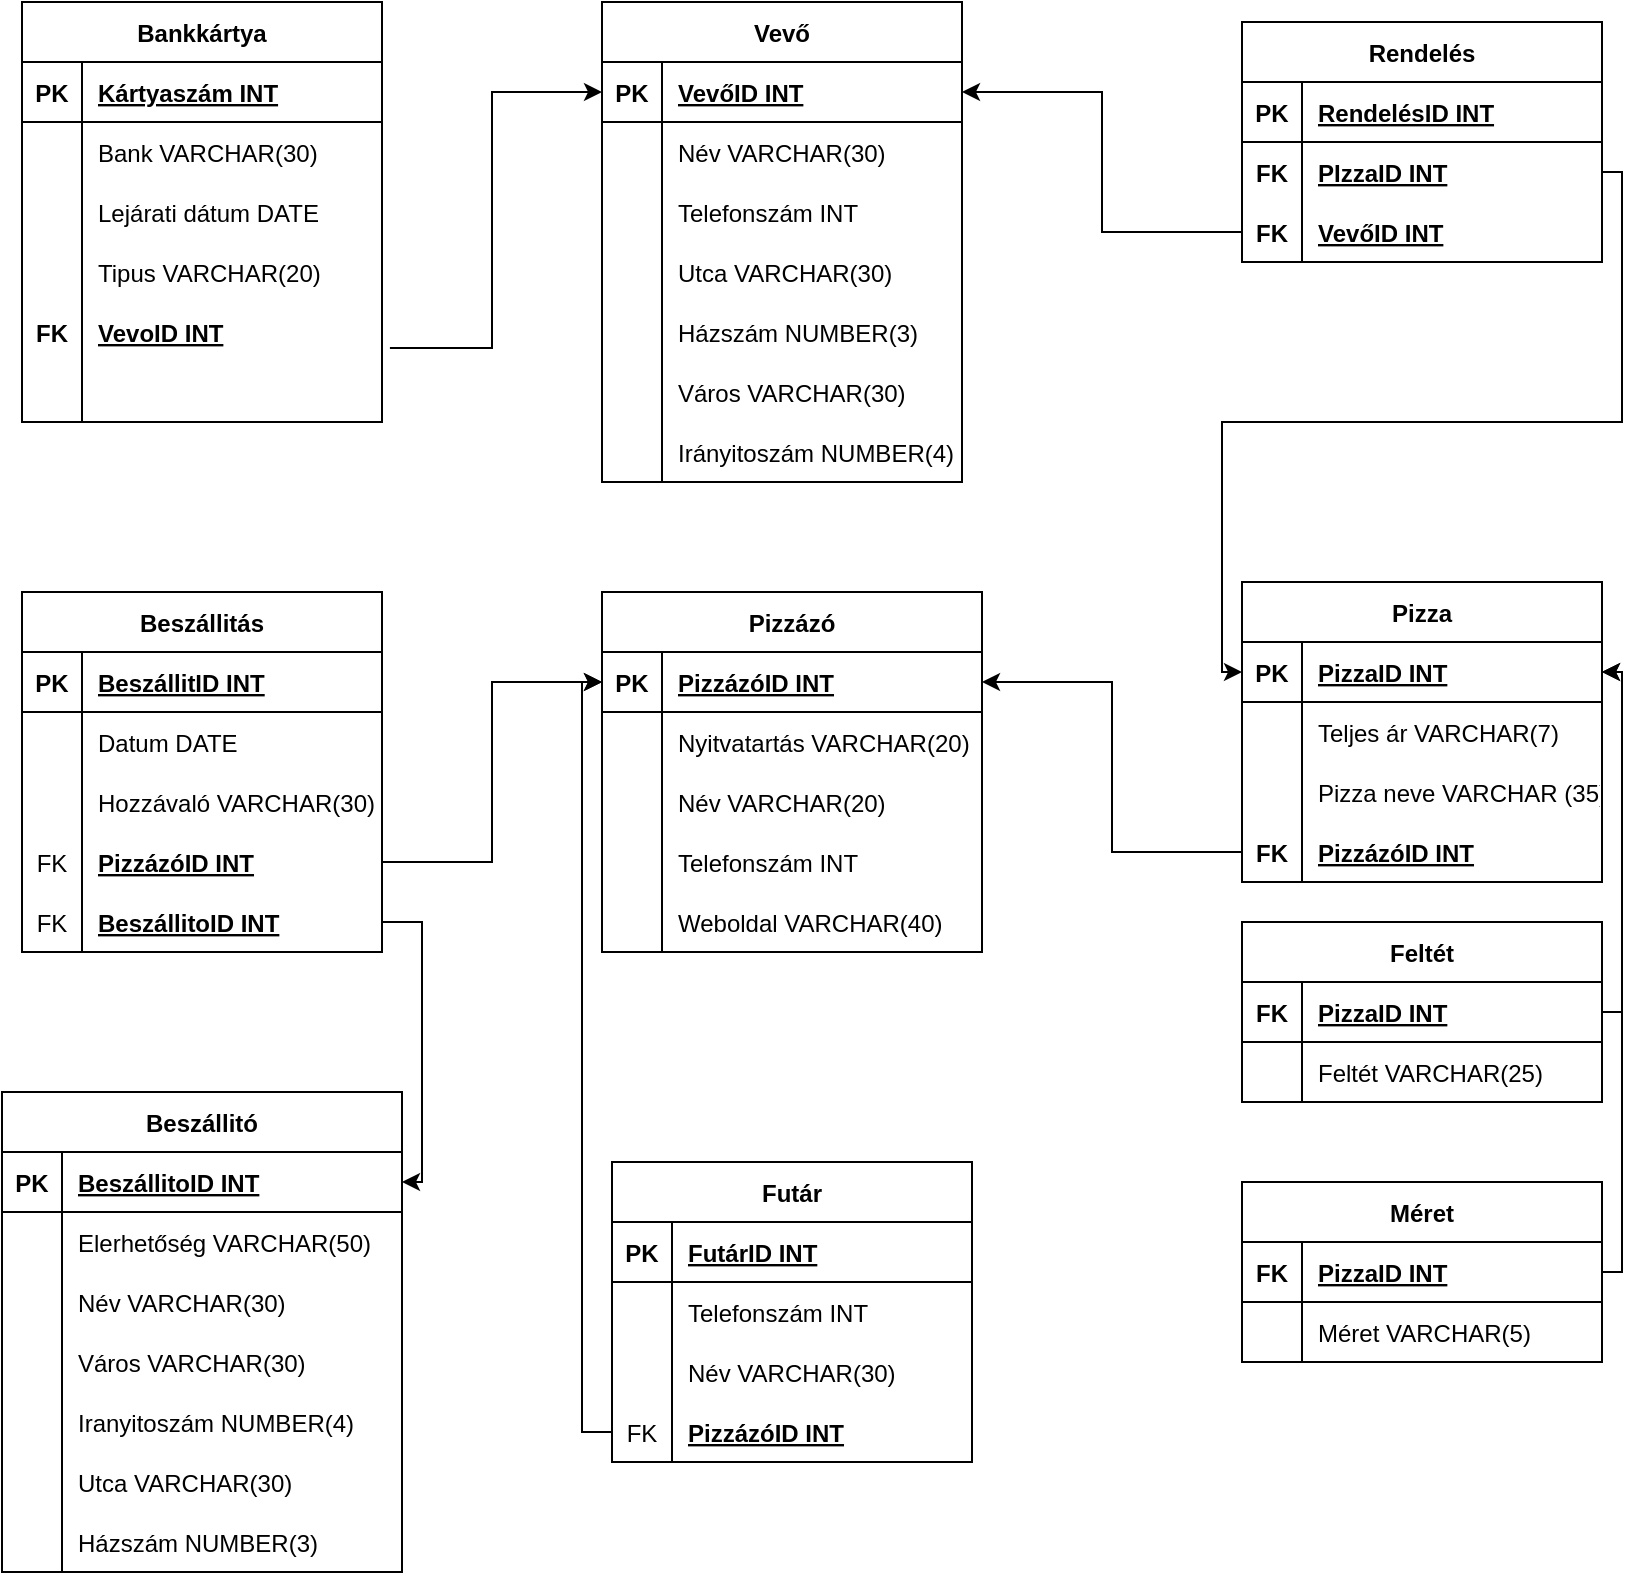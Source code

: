 <mxfile version="20.5.3" type="device"><diagram id="jWKs5Jdg2xrGIu_15kS-" name="1 oldal"><mxGraphModel dx="1422" dy="754" grid="1" gridSize="10" guides="1" tooltips="1" connect="1" arrows="1" fold="1" page="1" pageScale="1" pageWidth="827" pageHeight="1169" math="0" shadow="0"><root><mxCell id="0"/><mxCell id="1" parent="0"/><mxCell id="B8v9FoqSR2z_M_SrIkL3-51" value="Bankkártya" style="shape=table;startSize=30;container=1;collapsible=1;childLayout=tableLayout;fixedRows=1;rowLines=0;fontStyle=1;align=center;resizeLast=1;strokeColor=default;fontFamily=Helvetica;fontSize=12;fontColor=default;fillColor=default;" vertex="1" parent="1"><mxGeometry x="60" y="140" width="180" height="210" as="geometry"/></mxCell><mxCell id="B8v9FoqSR2z_M_SrIkL3-52" value="" style="shape=tableRow;horizontal=0;startSize=0;swimlaneHead=0;swimlaneBody=0;fillColor=none;collapsible=0;dropTarget=0;points=[[0,0.5],[1,0.5]];portConstraint=eastwest;top=0;left=0;right=0;bottom=1;strokeColor=default;fontFamily=Helvetica;fontSize=12;fontColor=default;" vertex="1" parent="B8v9FoqSR2z_M_SrIkL3-51"><mxGeometry y="30" width="180" height="30" as="geometry"/></mxCell><mxCell id="B8v9FoqSR2z_M_SrIkL3-53" value="PK" style="shape=partialRectangle;connectable=0;fillColor=none;top=0;left=0;bottom=0;right=0;fontStyle=1;overflow=hidden;strokeColor=default;fontFamily=Helvetica;fontSize=12;fontColor=default;startSize=30;" vertex="1" parent="B8v9FoqSR2z_M_SrIkL3-52"><mxGeometry width="30" height="30" as="geometry"><mxRectangle width="30" height="30" as="alternateBounds"/></mxGeometry></mxCell><mxCell id="B8v9FoqSR2z_M_SrIkL3-54" value="Kártyaszám INT" style="shape=partialRectangle;connectable=0;fillColor=none;top=0;left=0;bottom=0;right=0;align=left;spacingLeft=6;fontStyle=5;overflow=hidden;strokeColor=default;fontFamily=Helvetica;fontSize=12;fontColor=default;startSize=30;" vertex="1" parent="B8v9FoqSR2z_M_SrIkL3-52"><mxGeometry x="30" width="150" height="30" as="geometry"><mxRectangle width="150" height="30" as="alternateBounds"/></mxGeometry></mxCell><mxCell id="B8v9FoqSR2z_M_SrIkL3-55" value="" style="shape=tableRow;horizontal=0;startSize=0;swimlaneHead=0;swimlaneBody=0;fillColor=none;collapsible=0;dropTarget=0;points=[[0,0.5],[1,0.5]];portConstraint=eastwest;top=0;left=0;right=0;bottom=0;strokeColor=default;fontFamily=Helvetica;fontSize=12;fontColor=default;" vertex="1" parent="B8v9FoqSR2z_M_SrIkL3-51"><mxGeometry y="60" width="180" height="30" as="geometry"/></mxCell><mxCell id="B8v9FoqSR2z_M_SrIkL3-56" value="" style="shape=partialRectangle;connectable=0;fillColor=none;top=0;left=0;bottom=0;right=0;editable=1;overflow=hidden;strokeColor=default;fontFamily=Helvetica;fontSize=12;fontColor=default;startSize=30;" vertex="1" parent="B8v9FoqSR2z_M_SrIkL3-55"><mxGeometry width="30" height="30" as="geometry"><mxRectangle width="30" height="30" as="alternateBounds"/></mxGeometry></mxCell><mxCell id="B8v9FoqSR2z_M_SrIkL3-57" value="Bank VARCHAR(30)" style="shape=partialRectangle;connectable=0;fillColor=none;top=0;left=0;bottom=0;right=0;align=left;spacingLeft=6;overflow=hidden;strokeColor=default;fontFamily=Helvetica;fontSize=12;fontColor=default;startSize=30;" vertex="1" parent="B8v9FoqSR2z_M_SrIkL3-55"><mxGeometry x="30" width="150" height="30" as="geometry"><mxRectangle width="150" height="30" as="alternateBounds"/></mxGeometry></mxCell><mxCell id="B8v9FoqSR2z_M_SrIkL3-58" value="" style="shape=tableRow;horizontal=0;startSize=0;swimlaneHead=0;swimlaneBody=0;fillColor=none;collapsible=0;dropTarget=0;points=[[0,0.5],[1,0.5]];portConstraint=eastwest;top=0;left=0;right=0;bottom=0;strokeColor=default;fontFamily=Helvetica;fontSize=12;fontColor=default;" vertex="1" parent="B8v9FoqSR2z_M_SrIkL3-51"><mxGeometry y="90" width="180" height="30" as="geometry"/></mxCell><mxCell id="B8v9FoqSR2z_M_SrIkL3-59" value="" style="shape=partialRectangle;connectable=0;fillColor=none;top=0;left=0;bottom=0;right=0;editable=1;overflow=hidden;strokeColor=default;fontFamily=Helvetica;fontSize=12;fontColor=default;startSize=30;" vertex="1" parent="B8v9FoqSR2z_M_SrIkL3-58"><mxGeometry width="30" height="30" as="geometry"><mxRectangle width="30" height="30" as="alternateBounds"/></mxGeometry></mxCell><mxCell id="B8v9FoqSR2z_M_SrIkL3-60" value="Lejárati dátum DATE" style="shape=partialRectangle;connectable=0;fillColor=none;top=0;left=0;bottom=0;right=0;align=left;spacingLeft=6;overflow=hidden;strokeColor=default;fontFamily=Helvetica;fontSize=12;fontColor=default;startSize=30;" vertex="1" parent="B8v9FoqSR2z_M_SrIkL3-58"><mxGeometry x="30" width="150" height="30" as="geometry"><mxRectangle width="150" height="30" as="alternateBounds"/></mxGeometry></mxCell><mxCell id="B8v9FoqSR2z_M_SrIkL3-61" value="" style="shape=tableRow;horizontal=0;startSize=0;swimlaneHead=0;swimlaneBody=0;fillColor=none;collapsible=0;dropTarget=0;points=[[0,0.5],[1,0.5]];portConstraint=eastwest;top=0;left=0;right=0;bottom=0;strokeColor=default;fontFamily=Helvetica;fontSize=12;fontColor=default;" vertex="1" parent="B8v9FoqSR2z_M_SrIkL3-51"><mxGeometry y="120" width="180" height="30" as="geometry"/></mxCell><mxCell id="B8v9FoqSR2z_M_SrIkL3-62" value="" style="shape=partialRectangle;connectable=0;fillColor=none;top=0;left=0;bottom=0;right=0;editable=1;overflow=hidden;strokeColor=default;fontFamily=Helvetica;fontSize=12;fontColor=default;startSize=30;" vertex="1" parent="B8v9FoqSR2z_M_SrIkL3-61"><mxGeometry width="30" height="30" as="geometry"><mxRectangle width="30" height="30" as="alternateBounds"/></mxGeometry></mxCell><mxCell id="B8v9FoqSR2z_M_SrIkL3-63" value="Tipus VARCHAR(20)" style="shape=partialRectangle;connectable=0;fillColor=none;top=0;left=0;bottom=0;right=0;align=left;spacingLeft=6;overflow=hidden;strokeColor=default;fontFamily=Helvetica;fontSize=12;fontColor=default;startSize=30;" vertex="1" parent="B8v9FoqSR2z_M_SrIkL3-61"><mxGeometry x="30" width="150" height="30" as="geometry"><mxRectangle width="150" height="30" as="alternateBounds"/></mxGeometry></mxCell><mxCell id="B8v9FoqSR2z_M_SrIkL3-64" style="shape=tableRow;horizontal=0;startSize=0;swimlaneHead=0;swimlaneBody=0;fillColor=none;collapsible=0;dropTarget=0;points=[[0,0.5],[1,0.5]];portConstraint=eastwest;top=0;left=0;right=0;bottom=0;strokeColor=default;fontFamily=Helvetica;fontSize=12;fontColor=default;" vertex="1" parent="B8v9FoqSR2z_M_SrIkL3-51"><mxGeometry y="150" width="180" height="30" as="geometry"/></mxCell><mxCell id="B8v9FoqSR2z_M_SrIkL3-65" value="FK" style="shape=partialRectangle;connectable=0;fillColor=none;top=0;left=0;bottom=0;right=0;editable=1;overflow=hidden;strokeColor=default;fontFamily=Helvetica;fontSize=12;fontColor=default;startSize=30;fontStyle=1" vertex="1" parent="B8v9FoqSR2z_M_SrIkL3-64"><mxGeometry width="30" height="30" as="geometry"><mxRectangle width="30" height="30" as="alternateBounds"/></mxGeometry></mxCell><mxCell id="B8v9FoqSR2z_M_SrIkL3-66" value="VevoID INT" style="shape=partialRectangle;connectable=0;fillColor=none;top=0;left=0;bottom=0;right=0;align=left;spacingLeft=6;overflow=hidden;strokeColor=default;fontFamily=Helvetica;fontSize=12;fontColor=default;startSize=30;fontStyle=5" vertex="1" parent="B8v9FoqSR2z_M_SrIkL3-64"><mxGeometry x="30" width="150" height="30" as="geometry"><mxRectangle width="150" height="30" as="alternateBounds"/></mxGeometry></mxCell><mxCell id="B8v9FoqSR2z_M_SrIkL3-67" style="shape=tableRow;horizontal=0;startSize=0;swimlaneHead=0;swimlaneBody=0;fillColor=none;collapsible=0;dropTarget=0;points=[[0,0.5],[1,0.5]];portConstraint=eastwest;top=0;left=0;right=0;bottom=0;strokeColor=default;fontFamily=Helvetica;fontSize=12;fontColor=default;" vertex="1" parent="B8v9FoqSR2z_M_SrIkL3-51"><mxGeometry y="180" width="180" height="30" as="geometry"/></mxCell><mxCell id="B8v9FoqSR2z_M_SrIkL3-68" style="shape=partialRectangle;connectable=0;fillColor=none;top=0;left=0;bottom=0;right=0;editable=1;overflow=hidden;strokeColor=default;fontFamily=Helvetica;fontSize=12;fontColor=default;startSize=30;" vertex="1" parent="B8v9FoqSR2z_M_SrIkL3-67"><mxGeometry width="30" height="30" as="geometry"><mxRectangle width="30" height="30" as="alternateBounds"/></mxGeometry></mxCell><mxCell id="B8v9FoqSR2z_M_SrIkL3-69" style="shape=partialRectangle;connectable=0;fillColor=none;top=0;left=0;bottom=0;right=0;align=left;spacingLeft=6;overflow=hidden;strokeColor=default;fontFamily=Helvetica;fontSize=12;fontColor=default;startSize=30;" vertex="1" parent="B8v9FoqSR2z_M_SrIkL3-67"><mxGeometry x="30" width="150" height="30" as="geometry"><mxRectangle width="150" height="30" as="alternateBounds"/></mxGeometry></mxCell><mxCell id="B8v9FoqSR2z_M_SrIkL3-70" value="Vevő" style="shape=table;startSize=30;container=1;collapsible=1;childLayout=tableLayout;fixedRows=1;rowLines=0;fontStyle=1;align=center;resizeLast=1;strokeColor=default;fontFamily=Helvetica;fontSize=12;fontColor=default;fillColor=default;" vertex="1" parent="1"><mxGeometry x="350" y="140" width="180" height="240" as="geometry"/></mxCell><mxCell id="B8v9FoqSR2z_M_SrIkL3-71" value="" style="shape=tableRow;horizontal=0;startSize=0;swimlaneHead=0;swimlaneBody=0;fillColor=none;collapsible=0;dropTarget=0;points=[[0,0.5],[1,0.5]];portConstraint=eastwest;top=0;left=0;right=0;bottom=1;strokeColor=default;fontFamily=Helvetica;fontSize=12;fontColor=default;" vertex="1" parent="B8v9FoqSR2z_M_SrIkL3-70"><mxGeometry y="30" width="180" height="30" as="geometry"/></mxCell><mxCell id="B8v9FoqSR2z_M_SrIkL3-72" value="PK" style="shape=partialRectangle;connectable=0;fillColor=none;top=0;left=0;bottom=0;right=0;fontStyle=1;overflow=hidden;strokeColor=default;fontFamily=Helvetica;fontSize=12;fontColor=default;startSize=30;" vertex="1" parent="B8v9FoqSR2z_M_SrIkL3-71"><mxGeometry width="30" height="30" as="geometry"><mxRectangle width="30" height="30" as="alternateBounds"/></mxGeometry></mxCell><mxCell id="B8v9FoqSR2z_M_SrIkL3-73" value="VevőID INT" style="shape=partialRectangle;connectable=0;fillColor=none;top=0;left=0;bottom=0;right=0;align=left;spacingLeft=6;fontStyle=5;overflow=hidden;strokeColor=default;fontFamily=Helvetica;fontSize=12;fontColor=default;startSize=30;" vertex="1" parent="B8v9FoqSR2z_M_SrIkL3-71"><mxGeometry x="30" width="150" height="30" as="geometry"><mxRectangle width="150" height="30" as="alternateBounds"/></mxGeometry></mxCell><mxCell id="B8v9FoqSR2z_M_SrIkL3-74" value="" style="shape=tableRow;horizontal=0;startSize=0;swimlaneHead=0;swimlaneBody=0;fillColor=none;collapsible=0;dropTarget=0;points=[[0,0.5],[1,0.5]];portConstraint=eastwest;top=0;left=0;right=0;bottom=0;strokeColor=default;fontFamily=Helvetica;fontSize=12;fontColor=default;" vertex="1" parent="B8v9FoqSR2z_M_SrIkL3-70"><mxGeometry y="60" width="180" height="30" as="geometry"/></mxCell><mxCell id="B8v9FoqSR2z_M_SrIkL3-75" value="" style="shape=partialRectangle;connectable=0;fillColor=none;top=0;left=0;bottom=0;right=0;editable=1;overflow=hidden;strokeColor=default;fontFamily=Helvetica;fontSize=12;fontColor=default;startSize=30;" vertex="1" parent="B8v9FoqSR2z_M_SrIkL3-74"><mxGeometry width="30" height="30" as="geometry"><mxRectangle width="30" height="30" as="alternateBounds"/></mxGeometry></mxCell><mxCell id="B8v9FoqSR2z_M_SrIkL3-76" value="Név VARCHAR(30)" style="shape=partialRectangle;connectable=0;fillColor=none;top=0;left=0;bottom=0;right=0;align=left;spacingLeft=6;overflow=hidden;strokeColor=default;fontFamily=Helvetica;fontSize=12;fontColor=default;startSize=30;" vertex="1" parent="B8v9FoqSR2z_M_SrIkL3-74"><mxGeometry x="30" width="150" height="30" as="geometry"><mxRectangle width="150" height="30" as="alternateBounds"/></mxGeometry></mxCell><mxCell id="B8v9FoqSR2z_M_SrIkL3-77" value="" style="shape=tableRow;horizontal=0;startSize=0;swimlaneHead=0;swimlaneBody=0;fillColor=none;collapsible=0;dropTarget=0;points=[[0,0.5],[1,0.5]];portConstraint=eastwest;top=0;left=0;right=0;bottom=0;strokeColor=default;fontFamily=Helvetica;fontSize=12;fontColor=default;" vertex="1" parent="B8v9FoqSR2z_M_SrIkL3-70"><mxGeometry y="90" width="180" height="30" as="geometry"/></mxCell><mxCell id="B8v9FoqSR2z_M_SrIkL3-78" value="" style="shape=partialRectangle;connectable=0;fillColor=none;top=0;left=0;bottom=0;right=0;editable=1;overflow=hidden;strokeColor=default;fontFamily=Helvetica;fontSize=12;fontColor=default;startSize=30;" vertex="1" parent="B8v9FoqSR2z_M_SrIkL3-77"><mxGeometry width="30" height="30" as="geometry"><mxRectangle width="30" height="30" as="alternateBounds"/></mxGeometry></mxCell><mxCell id="B8v9FoqSR2z_M_SrIkL3-79" value="Telefonszám INT" style="shape=partialRectangle;connectable=0;fillColor=none;top=0;left=0;bottom=0;right=0;align=left;spacingLeft=6;overflow=hidden;strokeColor=default;fontFamily=Helvetica;fontSize=12;fontColor=default;startSize=30;" vertex="1" parent="B8v9FoqSR2z_M_SrIkL3-77"><mxGeometry x="30" width="150" height="30" as="geometry"><mxRectangle width="150" height="30" as="alternateBounds"/></mxGeometry></mxCell><mxCell id="B8v9FoqSR2z_M_SrIkL3-80" value="" style="shape=tableRow;horizontal=0;startSize=0;swimlaneHead=0;swimlaneBody=0;fillColor=none;collapsible=0;dropTarget=0;points=[[0,0.5],[1,0.5]];portConstraint=eastwest;top=0;left=0;right=0;bottom=0;strokeColor=default;fontFamily=Helvetica;fontSize=12;fontColor=default;" vertex="1" parent="B8v9FoqSR2z_M_SrIkL3-70"><mxGeometry y="120" width="180" height="30" as="geometry"/></mxCell><mxCell id="B8v9FoqSR2z_M_SrIkL3-81" value="" style="shape=partialRectangle;connectable=0;fillColor=none;top=0;left=0;bottom=0;right=0;editable=1;overflow=hidden;strokeColor=default;fontFamily=Helvetica;fontSize=12;fontColor=default;startSize=30;" vertex="1" parent="B8v9FoqSR2z_M_SrIkL3-80"><mxGeometry width="30" height="30" as="geometry"><mxRectangle width="30" height="30" as="alternateBounds"/></mxGeometry></mxCell><mxCell id="B8v9FoqSR2z_M_SrIkL3-82" value="Utca VARCHAR(30)" style="shape=partialRectangle;connectable=0;fillColor=none;top=0;left=0;bottom=0;right=0;align=left;spacingLeft=6;overflow=hidden;strokeColor=default;fontFamily=Helvetica;fontSize=12;fontColor=default;startSize=30;" vertex="1" parent="B8v9FoqSR2z_M_SrIkL3-80"><mxGeometry x="30" width="150" height="30" as="geometry"><mxRectangle width="150" height="30" as="alternateBounds"/></mxGeometry></mxCell><mxCell id="B8v9FoqSR2z_M_SrIkL3-83" style="shape=tableRow;horizontal=0;startSize=0;swimlaneHead=0;swimlaneBody=0;fillColor=none;collapsible=0;dropTarget=0;points=[[0,0.5],[1,0.5]];portConstraint=eastwest;top=0;left=0;right=0;bottom=0;strokeColor=default;fontFamily=Helvetica;fontSize=12;fontColor=default;" vertex="1" parent="B8v9FoqSR2z_M_SrIkL3-70"><mxGeometry y="150" width="180" height="30" as="geometry"/></mxCell><mxCell id="B8v9FoqSR2z_M_SrIkL3-84" style="shape=partialRectangle;connectable=0;fillColor=none;top=0;left=0;bottom=0;right=0;editable=1;overflow=hidden;strokeColor=default;fontFamily=Helvetica;fontSize=12;fontColor=default;startSize=30;" vertex="1" parent="B8v9FoqSR2z_M_SrIkL3-83"><mxGeometry width="30" height="30" as="geometry"><mxRectangle width="30" height="30" as="alternateBounds"/></mxGeometry></mxCell><mxCell id="B8v9FoqSR2z_M_SrIkL3-85" value="Házszám NUMBER(3)" style="shape=partialRectangle;connectable=0;fillColor=none;top=0;left=0;bottom=0;right=0;align=left;spacingLeft=6;overflow=hidden;strokeColor=default;fontFamily=Helvetica;fontSize=12;fontColor=default;startSize=30;" vertex="1" parent="B8v9FoqSR2z_M_SrIkL3-83"><mxGeometry x="30" width="150" height="30" as="geometry"><mxRectangle width="150" height="30" as="alternateBounds"/></mxGeometry></mxCell><mxCell id="B8v9FoqSR2z_M_SrIkL3-86" style="shape=tableRow;horizontal=0;startSize=0;swimlaneHead=0;swimlaneBody=0;fillColor=none;collapsible=0;dropTarget=0;points=[[0,0.5],[1,0.5]];portConstraint=eastwest;top=0;left=0;right=0;bottom=0;strokeColor=default;fontFamily=Helvetica;fontSize=12;fontColor=default;" vertex="1" parent="B8v9FoqSR2z_M_SrIkL3-70"><mxGeometry y="180" width="180" height="30" as="geometry"/></mxCell><mxCell id="B8v9FoqSR2z_M_SrIkL3-87" style="shape=partialRectangle;connectable=0;fillColor=none;top=0;left=0;bottom=0;right=0;editable=1;overflow=hidden;strokeColor=default;fontFamily=Helvetica;fontSize=12;fontColor=default;startSize=30;" vertex="1" parent="B8v9FoqSR2z_M_SrIkL3-86"><mxGeometry width="30" height="30" as="geometry"><mxRectangle width="30" height="30" as="alternateBounds"/></mxGeometry></mxCell><mxCell id="B8v9FoqSR2z_M_SrIkL3-88" value="Város VARCHAR(30)" style="shape=partialRectangle;connectable=0;fillColor=none;top=0;left=0;bottom=0;right=0;align=left;spacingLeft=6;overflow=hidden;strokeColor=default;fontFamily=Helvetica;fontSize=12;fontColor=default;startSize=30;" vertex="1" parent="B8v9FoqSR2z_M_SrIkL3-86"><mxGeometry x="30" width="150" height="30" as="geometry"><mxRectangle width="150" height="30" as="alternateBounds"/></mxGeometry></mxCell><mxCell id="B8v9FoqSR2z_M_SrIkL3-89" style="shape=tableRow;horizontal=0;startSize=0;swimlaneHead=0;swimlaneBody=0;fillColor=none;collapsible=0;dropTarget=0;points=[[0,0.5],[1,0.5]];portConstraint=eastwest;top=0;left=0;right=0;bottom=0;strokeColor=default;fontFamily=Helvetica;fontSize=12;fontColor=default;" vertex="1" parent="B8v9FoqSR2z_M_SrIkL3-70"><mxGeometry y="210" width="180" height="30" as="geometry"/></mxCell><mxCell id="B8v9FoqSR2z_M_SrIkL3-90" style="shape=partialRectangle;connectable=0;fillColor=none;top=0;left=0;bottom=0;right=0;editable=1;overflow=hidden;strokeColor=default;fontFamily=Helvetica;fontSize=12;fontColor=default;startSize=30;" vertex="1" parent="B8v9FoqSR2z_M_SrIkL3-89"><mxGeometry width="30" height="30" as="geometry"><mxRectangle width="30" height="30" as="alternateBounds"/></mxGeometry></mxCell><mxCell id="B8v9FoqSR2z_M_SrIkL3-91" value="Irányitoszám NUMBER(4)" style="shape=partialRectangle;connectable=0;fillColor=none;top=0;left=0;bottom=0;right=0;align=left;spacingLeft=6;overflow=hidden;strokeColor=default;fontFamily=Helvetica;fontSize=12;fontColor=default;startSize=30;" vertex="1" parent="B8v9FoqSR2z_M_SrIkL3-89"><mxGeometry x="30" width="150" height="30" as="geometry"><mxRectangle width="150" height="30" as="alternateBounds"/></mxGeometry></mxCell><mxCell id="B8v9FoqSR2z_M_SrIkL3-92" value="Rendelés" style="shape=table;startSize=30;container=1;collapsible=1;childLayout=tableLayout;fixedRows=1;rowLines=0;fontStyle=1;align=center;resizeLast=1;strokeColor=default;fontFamily=Helvetica;fontSize=12;fontColor=default;fillColor=default;" vertex="1" parent="1"><mxGeometry x="670" y="150" width="180" height="120" as="geometry"/></mxCell><mxCell id="B8v9FoqSR2z_M_SrIkL3-93" value="" style="shape=tableRow;horizontal=0;startSize=0;swimlaneHead=0;swimlaneBody=0;fillColor=none;collapsible=0;dropTarget=0;points=[[0,0.5],[1,0.5]];portConstraint=eastwest;top=0;left=0;right=0;bottom=1;strokeColor=default;fontFamily=Helvetica;fontSize=12;fontColor=default;" vertex="1" parent="B8v9FoqSR2z_M_SrIkL3-92"><mxGeometry y="30" width="180" height="30" as="geometry"/></mxCell><mxCell id="B8v9FoqSR2z_M_SrIkL3-94" value="PK" style="shape=partialRectangle;connectable=0;fillColor=none;top=0;left=0;bottom=0;right=0;fontStyle=1;overflow=hidden;strokeColor=default;fontFamily=Helvetica;fontSize=12;fontColor=default;startSize=30;" vertex="1" parent="B8v9FoqSR2z_M_SrIkL3-93"><mxGeometry width="30" height="30" as="geometry"><mxRectangle width="30" height="30" as="alternateBounds"/></mxGeometry></mxCell><mxCell id="B8v9FoqSR2z_M_SrIkL3-95" value="RendelésID INT" style="shape=partialRectangle;connectable=0;fillColor=none;top=0;left=0;bottom=0;right=0;align=left;spacingLeft=6;fontStyle=5;overflow=hidden;strokeColor=default;fontFamily=Helvetica;fontSize=12;fontColor=default;startSize=30;" vertex="1" parent="B8v9FoqSR2z_M_SrIkL3-93"><mxGeometry x="30" width="150" height="30" as="geometry"><mxRectangle width="150" height="30" as="alternateBounds"/></mxGeometry></mxCell><mxCell id="B8v9FoqSR2z_M_SrIkL3-96" value="" style="shape=tableRow;horizontal=0;startSize=0;swimlaneHead=0;swimlaneBody=0;fillColor=none;collapsible=0;dropTarget=0;points=[[0,0.5],[1,0.5]];portConstraint=eastwest;top=0;left=0;right=0;bottom=0;strokeColor=default;fontFamily=Helvetica;fontSize=12;fontColor=default;" vertex="1" parent="B8v9FoqSR2z_M_SrIkL3-92"><mxGeometry y="60" width="180" height="30" as="geometry"/></mxCell><mxCell id="B8v9FoqSR2z_M_SrIkL3-97" value="FK" style="shape=partialRectangle;connectable=0;fillColor=none;top=0;left=0;bottom=0;right=0;editable=1;overflow=hidden;strokeColor=default;fontFamily=Helvetica;fontSize=12;fontColor=default;startSize=30;fontStyle=1" vertex="1" parent="B8v9FoqSR2z_M_SrIkL3-96"><mxGeometry width="30" height="30" as="geometry"><mxRectangle width="30" height="30" as="alternateBounds"/></mxGeometry></mxCell><mxCell id="B8v9FoqSR2z_M_SrIkL3-98" value="PIzzaID INT" style="shape=partialRectangle;connectable=0;fillColor=none;top=0;left=0;bottom=0;right=0;align=left;spacingLeft=6;overflow=hidden;strokeColor=default;fontFamily=Helvetica;fontSize=12;fontColor=default;startSize=30;fontStyle=5" vertex="1" parent="B8v9FoqSR2z_M_SrIkL3-96"><mxGeometry x="30" width="150" height="30" as="geometry"><mxRectangle width="150" height="30" as="alternateBounds"/></mxGeometry></mxCell><mxCell id="B8v9FoqSR2z_M_SrIkL3-99" value="" style="shape=tableRow;horizontal=0;startSize=0;swimlaneHead=0;swimlaneBody=0;fillColor=none;collapsible=0;dropTarget=0;points=[[0,0.5],[1,0.5]];portConstraint=eastwest;top=0;left=0;right=0;bottom=0;strokeColor=default;fontFamily=Helvetica;fontSize=12;fontColor=default;" vertex="1" parent="B8v9FoqSR2z_M_SrIkL3-92"><mxGeometry y="90" width="180" height="30" as="geometry"/></mxCell><mxCell id="B8v9FoqSR2z_M_SrIkL3-100" value="FK" style="shape=partialRectangle;connectable=0;fillColor=none;top=0;left=0;bottom=0;right=0;editable=1;overflow=hidden;strokeColor=default;fontFamily=Helvetica;fontSize=12;fontColor=default;startSize=30;fontStyle=1" vertex="1" parent="B8v9FoqSR2z_M_SrIkL3-99"><mxGeometry width="30" height="30" as="geometry"><mxRectangle width="30" height="30" as="alternateBounds"/></mxGeometry></mxCell><mxCell id="B8v9FoqSR2z_M_SrIkL3-101" value="VevőID INT" style="shape=partialRectangle;connectable=0;fillColor=none;top=0;left=0;bottom=0;right=0;align=left;spacingLeft=6;overflow=hidden;strokeColor=default;fontFamily=Helvetica;fontSize=12;fontColor=default;startSize=30;fontStyle=5" vertex="1" parent="B8v9FoqSR2z_M_SrIkL3-99"><mxGeometry x="30" width="150" height="30" as="geometry"><mxRectangle width="150" height="30" as="alternateBounds"/></mxGeometry></mxCell><mxCell id="B8v9FoqSR2z_M_SrIkL3-105" value="Pizza" style="shape=table;startSize=30;container=1;collapsible=1;childLayout=tableLayout;fixedRows=1;rowLines=0;fontStyle=1;align=center;resizeLast=1;strokeColor=default;fontFamily=Helvetica;fontSize=12;fontColor=default;fillColor=default;" vertex="1" parent="1"><mxGeometry x="670" y="430" width="180" height="150" as="geometry"/></mxCell><mxCell id="B8v9FoqSR2z_M_SrIkL3-106" value="" style="shape=tableRow;horizontal=0;startSize=0;swimlaneHead=0;swimlaneBody=0;fillColor=none;collapsible=0;dropTarget=0;points=[[0,0.5],[1,0.5]];portConstraint=eastwest;top=0;left=0;right=0;bottom=1;strokeColor=default;fontFamily=Helvetica;fontSize=12;fontColor=default;" vertex="1" parent="B8v9FoqSR2z_M_SrIkL3-105"><mxGeometry y="30" width="180" height="30" as="geometry"/></mxCell><mxCell id="B8v9FoqSR2z_M_SrIkL3-107" value="PK" style="shape=partialRectangle;connectable=0;fillColor=none;top=0;left=0;bottom=0;right=0;fontStyle=1;overflow=hidden;strokeColor=default;fontFamily=Helvetica;fontSize=12;fontColor=default;startSize=30;" vertex="1" parent="B8v9FoqSR2z_M_SrIkL3-106"><mxGeometry width="30" height="30" as="geometry"><mxRectangle width="30" height="30" as="alternateBounds"/></mxGeometry></mxCell><mxCell id="B8v9FoqSR2z_M_SrIkL3-108" value="PizzaID INT" style="shape=partialRectangle;connectable=0;fillColor=none;top=0;left=0;bottom=0;right=0;align=left;spacingLeft=6;fontStyle=5;overflow=hidden;strokeColor=default;fontFamily=Helvetica;fontSize=12;fontColor=default;startSize=30;" vertex="1" parent="B8v9FoqSR2z_M_SrIkL3-106"><mxGeometry x="30" width="150" height="30" as="geometry"><mxRectangle width="150" height="30" as="alternateBounds"/></mxGeometry></mxCell><mxCell id="B8v9FoqSR2z_M_SrIkL3-109" value="" style="shape=tableRow;horizontal=0;startSize=0;swimlaneHead=0;swimlaneBody=0;fillColor=none;collapsible=0;dropTarget=0;points=[[0,0.5],[1,0.5]];portConstraint=eastwest;top=0;left=0;right=0;bottom=0;strokeColor=default;fontFamily=Helvetica;fontSize=12;fontColor=default;" vertex="1" parent="B8v9FoqSR2z_M_SrIkL3-105"><mxGeometry y="60" width="180" height="30" as="geometry"/></mxCell><mxCell id="B8v9FoqSR2z_M_SrIkL3-110" value="" style="shape=partialRectangle;connectable=0;fillColor=none;top=0;left=0;bottom=0;right=0;editable=1;overflow=hidden;strokeColor=default;fontFamily=Helvetica;fontSize=12;fontColor=default;startSize=30;" vertex="1" parent="B8v9FoqSR2z_M_SrIkL3-109"><mxGeometry width="30" height="30" as="geometry"><mxRectangle width="30" height="30" as="alternateBounds"/></mxGeometry></mxCell><mxCell id="B8v9FoqSR2z_M_SrIkL3-111" value="Teljes ár VARCHAR(7)" style="shape=partialRectangle;connectable=0;fillColor=none;top=0;left=0;bottom=0;right=0;align=left;spacingLeft=6;overflow=hidden;strokeColor=default;fontFamily=Helvetica;fontSize=12;fontColor=default;startSize=30;" vertex="1" parent="B8v9FoqSR2z_M_SrIkL3-109"><mxGeometry x="30" width="150" height="30" as="geometry"><mxRectangle width="150" height="30" as="alternateBounds"/></mxGeometry></mxCell><mxCell id="B8v9FoqSR2z_M_SrIkL3-112" value="" style="shape=tableRow;horizontal=0;startSize=0;swimlaneHead=0;swimlaneBody=0;fillColor=none;collapsible=0;dropTarget=0;points=[[0,0.5],[1,0.5]];portConstraint=eastwest;top=0;left=0;right=0;bottom=0;strokeColor=default;fontFamily=Helvetica;fontSize=12;fontColor=default;" vertex="1" parent="B8v9FoqSR2z_M_SrIkL3-105"><mxGeometry y="90" width="180" height="30" as="geometry"/></mxCell><mxCell id="B8v9FoqSR2z_M_SrIkL3-113" value="" style="shape=partialRectangle;connectable=0;fillColor=none;top=0;left=0;bottom=0;right=0;editable=1;overflow=hidden;strokeColor=default;fontFamily=Helvetica;fontSize=12;fontColor=default;startSize=30;" vertex="1" parent="B8v9FoqSR2z_M_SrIkL3-112"><mxGeometry width="30" height="30" as="geometry"><mxRectangle width="30" height="30" as="alternateBounds"/></mxGeometry></mxCell><mxCell id="B8v9FoqSR2z_M_SrIkL3-114" value="Pizza neve VARCHAR (35)" style="shape=partialRectangle;connectable=0;fillColor=none;top=0;left=0;bottom=0;right=0;align=left;spacingLeft=6;overflow=hidden;strokeColor=default;fontFamily=Helvetica;fontSize=12;fontColor=default;startSize=30;" vertex="1" parent="B8v9FoqSR2z_M_SrIkL3-112"><mxGeometry x="30" width="150" height="30" as="geometry"><mxRectangle width="150" height="30" as="alternateBounds"/></mxGeometry></mxCell><mxCell id="B8v9FoqSR2z_M_SrIkL3-115" value="" style="shape=tableRow;horizontal=0;startSize=0;swimlaneHead=0;swimlaneBody=0;fillColor=none;collapsible=0;dropTarget=0;points=[[0,0.5],[1,0.5]];portConstraint=eastwest;top=0;left=0;right=0;bottom=0;strokeColor=default;fontFamily=Helvetica;fontSize=12;fontColor=default;" vertex="1" parent="B8v9FoqSR2z_M_SrIkL3-105"><mxGeometry y="120" width="180" height="30" as="geometry"/></mxCell><mxCell id="B8v9FoqSR2z_M_SrIkL3-116" value="FK" style="shape=partialRectangle;connectable=0;fillColor=none;top=0;left=0;bottom=0;right=0;editable=1;overflow=hidden;strokeColor=default;fontFamily=Helvetica;fontSize=12;fontColor=default;startSize=30;fontStyle=1" vertex="1" parent="B8v9FoqSR2z_M_SrIkL3-115"><mxGeometry width="30" height="30" as="geometry"><mxRectangle width="30" height="30" as="alternateBounds"/></mxGeometry></mxCell><mxCell id="B8v9FoqSR2z_M_SrIkL3-117" value="PizzázóID INT" style="shape=partialRectangle;connectable=0;fillColor=none;top=0;left=0;bottom=0;right=0;align=left;spacingLeft=6;overflow=hidden;strokeColor=default;fontFamily=Helvetica;fontSize=12;fontColor=default;startSize=30;fontStyle=5" vertex="1" parent="B8v9FoqSR2z_M_SrIkL3-115"><mxGeometry x="30" width="150" height="30" as="geometry"><mxRectangle width="150" height="30" as="alternateBounds"/></mxGeometry></mxCell><mxCell id="B8v9FoqSR2z_M_SrIkL3-118" value="Beszállitás" style="shape=table;startSize=30;container=1;collapsible=1;childLayout=tableLayout;fixedRows=1;rowLines=0;fontStyle=1;align=center;resizeLast=1;strokeColor=default;fontFamily=Helvetica;fontSize=12;fontColor=default;fillColor=default;" vertex="1" parent="1"><mxGeometry x="60" y="435" width="180" height="180" as="geometry"/></mxCell><mxCell id="B8v9FoqSR2z_M_SrIkL3-119" value="" style="shape=tableRow;horizontal=0;startSize=0;swimlaneHead=0;swimlaneBody=0;fillColor=none;collapsible=0;dropTarget=0;points=[[0,0.5],[1,0.5]];portConstraint=eastwest;top=0;left=0;right=0;bottom=1;strokeColor=default;fontFamily=Helvetica;fontSize=12;fontColor=default;" vertex="1" parent="B8v9FoqSR2z_M_SrIkL3-118"><mxGeometry y="30" width="180" height="30" as="geometry"/></mxCell><mxCell id="B8v9FoqSR2z_M_SrIkL3-120" value="PK" style="shape=partialRectangle;connectable=0;fillColor=none;top=0;left=0;bottom=0;right=0;fontStyle=1;overflow=hidden;strokeColor=default;fontFamily=Helvetica;fontSize=12;fontColor=default;startSize=30;" vertex="1" parent="B8v9FoqSR2z_M_SrIkL3-119"><mxGeometry width="30" height="30" as="geometry"><mxRectangle width="30" height="30" as="alternateBounds"/></mxGeometry></mxCell><mxCell id="B8v9FoqSR2z_M_SrIkL3-121" value="BeszállitID INT" style="shape=partialRectangle;connectable=0;fillColor=none;top=0;left=0;bottom=0;right=0;align=left;spacingLeft=6;fontStyle=5;overflow=hidden;strokeColor=default;fontFamily=Helvetica;fontSize=12;fontColor=default;startSize=30;" vertex="1" parent="B8v9FoqSR2z_M_SrIkL3-119"><mxGeometry x="30" width="150" height="30" as="geometry"><mxRectangle width="150" height="30" as="alternateBounds"/></mxGeometry></mxCell><mxCell id="B8v9FoqSR2z_M_SrIkL3-122" value="" style="shape=tableRow;horizontal=0;startSize=0;swimlaneHead=0;swimlaneBody=0;fillColor=none;collapsible=0;dropTarget=0;points=[[0,0.5],[1,0.5]];portConstraint=eastwest;top=0;left=0;right=0;bottom=0;strokeColor=default;fontFamily=Helvetica;fontSize=12;fontColor=default;" vertex="1" parent="B8v9FoqSR2z_M_SrIkL3-118"><mxGeometry y="60" width="180" height="30" as="geometry"/></mxCell><mxCell id="B8v9FoqSR2z_M_SrIkL3-123" value="" style="shape=partialRectangle;connectable=0;fillColor=none;top=0;left=0;bottom=0;right=0;editable=1;overflow=hidden;strokeColor=default;fontFamily=Helvetica;fontSize=12;fontColor=default;startSize=30;" vertex="1" parent="B8v9FoqSR2z_M_SrIkL3-122"><mxGeometry width="30" height="30" as="geometry"><mxRectangle width="30" height="30" as="alternateBounds"/></mxGeometry></mxCell><mxCell id="B8v9FoqSR2z_M_SrIkL3-124" value="Datum DATE" style="shape=partialRectangle;connectable=0;fillColor=none;top=0;left=0;bottom=0;right=0;align=left;spacingLeft=6;overflow=hidden;strokeColor=default;fontFamily=Helvetica;fontSize=12;fontColor=default;startSize=30;" vertex="1" parent="B8v9FoqSR2z_M_SrIkL3-122"><mxGeometry x="30" width="150" height="30" as="geometry"><mxRectangle width="150" height="30" as="alternateBounds"/></mxGeometry></mxCell><mxCell id="B8v9FoqSR2z_M_SrIkL3-125" value="" style="shape=tableRow;horizontal=0;startSize=0;swimlaneHead=0;swimlaneBody=0;fillColor=none;collapsible=0;dropTarget=0;points=[[0,0.5],[1,0.5]];portConstraint=eastwest;top=0;left=0;right=0;bottom=0;strokeColor=default;fontFamily=Helvetica;fontSize=12;fontColor=default;" vertex="1" parent="B8v9FoqSR2z_M_SrIkL3-118"><mxGeometry y="90" width="180" height="30" as="geometry"/></mxCell><mxCell id="B8v9FoqSR2z_M_SrIkL3-126" value="" style="shape=partialRectangle;connectable=0;fillColor=none;top=0;left=0;bottom=0;right=0;editable=1;overflow=hidden;strokeColor=default;fontFamily=Helvetica;fontSize=12;fontColor=default;startSize=30;" vertex="1" parent="B8v9FoqSR2z_M_SrIkL3-125"><mxGeometry width="30" height="30" as="geometry"><mxRectangle width="30" height="30" as="alternateBounds"/></mxGeometry></mxCell><mxCell id="B8v9FoqSR2z_M_SrIkL3-127" value="Hozzávaló VARCHAR(30)" style="shape=partialRectangle;connectable=0;fillColor=none;top=0;left=0;bottom=0;right=0;align=left;spacingLeft=6;overflow=hidden;strokeColor=default;fontFamily=Helvetica;fontSize=12;fontColor=default;startSize=30;" vertex="1" parent="B8v9FoqSR2z_M_SrIkL3-125"><mxGeometry x="30" width="150" height="30" as="geometry"><mxRectangle width="150" height="30" as="alternateBounds"/></mxGeometry></mxCell><mxCell id="B8v9FoqSR2z_M_SrIkL3-128" value="" style="shape=tableRow;horizontal=0;startSize=0;swimlaneHead=0;swimlaneBody=0;fillColor=none;collapsible=0;dropTarget=0;points=[[0,0.5],[1,0.5]];portConstraint=eastwest;top=0;left=0;right=0;bottom=0;strokeColor=default;fontFamily=Helvetica;fontSize=12;fontColor=default;" vertex="1" parent="B8v9FoqSR2z_M_SrIkL3-118"><mxGeometry y="120" width="180" height="30" as="geometry"/></mxCell><mxCell id="B8v9FoqSR2z_M_SrIkL3-129" value="FK" style="shape=partialRectangle;connectable=0;fillColor=none;top=0;left=0;bottom=0;right=0;editable=1;overflow=hidden;strokeColor=default;fontFamily=Helvetica;fontSize=12;fontColor=default;startSize=30;" vertex="1" parent="B8v9FoqSR2z_M_SrIkL3-128"><mxGeometry width="30" height="30" as="geometry"><mxRectangle width="30" height="30" as="alternateBounds"/></mxGeometry></mxCell><mxCell id="B8v9FoqSR2z_M_SrIkL3-130" value="PizzázóID INT" style="shape=partialRectangle;connectable=0;fillColor=none;top=0;left=0;bottom=0;right=0;align=left;spacingLeft=6;overflow=hidden;strokeColor=default;fontFamily=Helvetica;fontSize=12;fontColor=default;startSize=30;fontStyle=5" vertex="1" parent="B8v9FoqSR2z_M_SrIkL3-128"><mxGeometry x="30" width="150" height="30" as="geometry"><mxRectangle width="150" height="30" as="alternateBounds"/></mxGeometry></mxCell><mxCell id="B8v9FoqSR2z_M_SrIkL3-131" style="shape=tableRow;horizontal=0;startSize=0;swimlaneHead=0;swimlaneBody=0;fillColor=none;collapsible=0;dropTarget=0;points=[[0,0.5],[1,0.5]];portConstraint=eastwest;top=0;left=0;right=0;bottom=0;strokeColor=default;fontFamily=Helvetica;fontSize=12;fontColor=default;" vertex="1" parent="B8v9FoqSR2z_M_SrIkL3-118"><mxGeometry y="150" width="180" height="30" as="geometry"/></mxCell><mxCell id="B8v9FoqSR2z_M_SrIkL3-132" value="FK" style="shape=partialRectangle;connectable=0;fillColor=none;top=0;left=0;bottom=0;right=0;editable=1;overflow=hidden;strokeColor=default;fontFamily=Helvetica;fontSize=12;fontColor=default;startSize=30;" vertex="1" parent="B8v9FoqSR2z_M_SrIkL3-131"><mxGeometry width="30" height="30" as="geometry"><mxRectangle width="30" height="30" as="alternateBounds"/></mxGeometry></mxCell><mxCell id="B8v9FoqSR2z_M_SrIkL3-133" value="BeszállitoID INT" style="shape=partialRectangle;connectable=0;fillColor=none;top=0;left=0;bottom=0;right=0;align=left;spacingLeft=6;overflow=hidden;strokeColor=default;fontFamily=Helvetica;fontSize=12;fontColor=default;startSize=30;fontStyle=5" vertex="1" parent="B8v9FoqSR2z_M_SrIkL3-131"><mxGeometry x="30" width="150" height="30" as="geometry"><mxRectangle width="150" height="30" as="alternateBounds"/></mxGeometry></mxCell><mxCell id="B8v9FoqSR2z_M_SrIkL3-134" value="Pizzázó" style="shape=table;startSize=30;container=1;collapsible=1;childLayout=tableLayout;fixedRows=1;rowLines=0;fontStyle=1;align=center;resizeLast=1;strokeColor=default;fontFamily=Helvetica;fontSize=12;fontColor=default;fillColor=default;" vertex="1" parent="1"><mxGeometry x="350" y="435" width="190" height="180" as="geometry"/></mxCell><mxCell id="B8v9FoqSR2z_M_SrIkL3-135" value="" style="shape=tableRow;horizontal=0;startSize=0;swimlaneHead=0;swimlaneBody=0;fillColor=none;collapsible=0;dropTarget=0;points=[[0,0.5],[1,0.5]];portConstraint=eastwest;top=0;left=0;right=0;bottom=1;strokeColor=default;fontFamily=Helvetica;fontSize=12;fontColor=default;" vertex="1" parent="B8v9FoqSR2z_M_SrIkL3-134"><mxGeometry y="30" width="190" height="30" as="geometry"/></mxCell><mxCell id="B8v9FoqSR2z_M_SrIkL3-136" value="PK" style="shape=partialRectangle;connectable=0;fillColor=none;top=0;left=0;bottom=0;right=0;fontStyle=1;overflow=hidden;strokeColor=default;fontFamily=Helvetica;fontSize=12;fontColor=default;startSize=30;" vertex="1" parent="B8v9FoqSR2z_M_SrIkL3-135"><mxGeometry width="30" height="30" as="geometry"><mxRectangle width="30" height="30" as="alternateBounds"/></mxGeometry></mxCell><mxCell id="B8v9FoqSR2z_M_SrIkL3-137" value="PizzázóID INT" style="shape=partialRectangle;connectable=0;fillColor=none;top=0;left=0;bottom=0;right=0;align=left;spacingLeft=6;fontStyle=5;overflow=hidden;strokeColor=default;fontFamily=Helvetica;fontSize=12;fontColor=default;startSize=30;" vertex="1" parent="B8v9FoqSR2z_M_SrIkL3-135"><mxGeometry x="30" width="160" height="30" as="geometry"><mxRectangle width="160" height="30" as="alternateBounds"/></mxGeometry></mxCell><mxCell id="B8v9FoqSR2z_M_SrIkL3-138" value="" style="shape=tableRow;horizontal=0;startSize=0;swimlaneHead=0;swimlaneBody=0;fillColor=none;collapsible=0;dropTarget=0;points=[[0,0.5],[1,0.5]];portConstraint=eastwest;top=0;left=0;right=0;bottom=0;strokeColor=default;fontFamily=Helvetica;fontSize=12;fontColor=default;" vertex="1" parent="B8v9FoqSR2z_M_SrIkL3-134"><mxGeometry y="60" width="190" height="30" as="geometry"/></mxCell><mxCell id="B8v9FoqSR2z_M_SrIkL3-139" value="" style="shape=partialRectangle;connectable=0;fillColor=none;top=0;left=0;bottom=0;right=0;editable=1;overflow=hidden;strokeColor=default;fontFamily=Helvetica;fontSize=12;fontColor=default;startSize=30;" vertex="1" parent="B8v9FoqSR2z_M_SrIkL3-138"><mxGeometry width="30" height="30" as="geometry"><mxRectangle width="30" height="30" as="alternateBounds"/></mxGeometry></mxCell><mxCell id="B8v9FoqSR2z_M_SrIkL3-140" value="Nyitvatartás VARCHAR(20)" style="shape=partialRectangle;connectable=0;fillColor=none;top=0;left=0;bottom=0;right=0;align=left;spacingLeft=6;overflow=hidden;strokeColor=default;fontFamily=Helvetica;fontSize=12;fontColor=default;startSize=30;" vertex="1" parent="B8v9FoqSR2z_M_SrIkL3-138"><mxGeometry x="30" width="160" height="30" as="geometry"><mxRectangle width="160" height="30" as="alternateBounds"/></mxGeometry></mxCell><mxCell id="B8v9FoqSR2z_M_SrIkL3-141" value="" style="shape=tableRow;horizontal=0;startSize=0;swimlaneHead=0;swimlaneBody=0;fillColor=none;collapsible=0;dropTarget=0;points=[[0,0.5],[1,0.5]];portConstraint=eastwest;top=0;left=0;right=0;bottom=0;strokeColor=default;fontFamily=Helvetica;fontSize=12;fontColor=default;" vertex="1" parent="B8v9FoqSR2z_M_SrIkL3-134"><mxGeometry y="90" width="190" height="30" as="geometry"/></mxCell><mxCell id="B8v9FoqSR2z_M_SrIkL3-142" value="" style="shape=partialRectangle;connectable=0;fillColor=none;top=0;left=0;bottom=0;right=0;editable=1;overflow=hidden;strokeColor=default;fontFamily=Helvetica;fontSize=12;fontColor=default;startSize=30;" vertex="1" parent="B8v9FoqSR2z_M_SrIkL3-141"><mxGeometry width="30" height="30" as="geometry"><mxRectangle width="30" height="30" as="alternateBounds"/></mxGeometry></mxCell><mxCell id="B8v9FoqSR2z_M_SrIkL3-143" value="Név VARCHAR(20)" style="shape=partialRectangle;connectable=0;fillColor=none;top=0;left=0;bottom=0;right=0;align=left;spacingLeft=6;overflow=hidden;strokeColor=default;fontFamily=Helvetica;fontSize=12;fontColor=default;startSize=30;" vertex="1" parent="B8v9FoqSR2z_M_SrIkL3-141"><mxGeometry x="30" width="160" height="30" as="geometry"><mxRectangle width="160" height="30" as="alternateBounds"/></mxGeometry></mxCell><mxCell id="B8v9FoqSR2z_M_SrIkL3-144" value="" style="shape=tableRow;horizontal=0;startSize=0;swimlaneHead=0;swimlaneBody=0;fillColor=none;collapsible=0;dropTarget=0;points=[[0,0.5],[1,0.5]];portConstraint=eastwest;top=0;left=0;right=0;bottom=0;strokeColor=default;fontFamily=Helvetica;fontSize=12;fontColor=default;" vertex="1" parent="B8v9FoqSR2z_M_SrIkL3-134"><mxGeometry y="120" width="190" height="30" as="geometry"/></mxCell><mxCell id="B8v9FoqSR2z_M_SrIkL3-145" value="" style="shape=partialRectangle;connectable=0;fillColor=none;top=0;left=0;bottom=0;right=0;editable=1;overflow=hidden;strokeColor=default;fontFamily=Helvetica;fontSize=12;fontColor=default;startSize=30;" vertex="1" parent="B8v9FoqSR2z_M_SrIkL3-144"><mxGeometry width="30" height="30" as="geometry"><mxRectangle width="30" height="30" as="alternateBounds"/></mxGeometry></mxCell><mxCell id="B8v9FoqSR2z_M_SrIkL3-146" value="Telefonszám INT" style="shape=partialRectangle;connectable=0;fillColor=none;top=0;left=0;bottom=0;right=0;align=left;spacingLeft=6;overflow=hidden;strokeColor=default;fontFamily=Helvetica;fontSize=12;fontColor=default;startSize=30;" vertex="1" parent="B8v9FoqSR2z_M_SrIkL3-144"><mxGeometry x="30" width="160" height="30" as="geometry"><mxRectangle width="160" height="30" as="alternateBounds"/></mxGeometry></mxCell><mxCell id="B8v9FoqSR2z_M_SrIkL3-147" style="shape=tableRow;horizontal=0;startSize=0;swimlaneHead=0;swimlaneBody=0;fillColor=none;collapsible=0;dropTarget=0;points=[[0,0.5],[1,0.5]];portConstraint=eastwest;top=0;left=0;right=0;bottom=0;strokeColor=default;fontFamily=Helvetica;fontSize=12;fontColor=default;" vertex="1" parent="B8v9FoqSR2z_M_SrIkL3-134"><mxGeometry y="150" width="190" height="30" as="geometry"/></mxCell><mxCell id="B8v9FoqSR2z_M_SrIkL3-148" style="shape=partialRectangle;connectable=0;fillColor=none;top=0;left=0;bottom=0;right=0;editable=1;overflow=hidden;strokeColor=default;fontFamily=Helvetica;fontSize=12;fontColor=default;startSize=30;" vertex="1" parent="B8v9FoqSR2z_M_SrIkL3-147"><mxGeometry width="30" height="30" as="geometry"><mxRectangle width="30" height="30" as="alternateBounds"/></mxGeometry></mxCell><mxCell id="B8v9FoqSR2z_M_SrIkL3-149" value="Weboldal VARCHAR(40)" style="shape=partialRectangle;connectable=0;fillColor=none;top=0;left=0;bottom=0;right=0;align=left;spacingLeft=6;overflow=hidden;strokeColor=default;fontFamily=Helvetica;fontSize=12;fontColor=default;startSize=30;" vertex="1" parent="B8v9FoqSR2z_M_SrIkL3-147"><mxGeometry x="30" width="160" height="30" as="geometry"><mxRectangle width="160" height="30" as="alternateBounds"/></mxGeometry></mxCell><mxCell id="B8v9FoqSR2z_M_SrIkL3-150" value="Feltét" style="shape=table;startSize=30;container=1;collapsible=1;childLayout=tableLayout;fixedRows=1;rowLines=0;fontStyle=1;align=center;resizeLast=1;strokeColor=default;fontFamily=Helvetica;fontSize=12;fontColor=default;fillColor=default;" vertex="1" parent="1"><mxGeometry x="670" y="600" width="180" height="90" as="geometry"/></mxCell><mxCell id="B8v9FoqSR2z_M_SrIkL3-151" value="" style="shape=tableRow;horizontal=0;startSize=0;swimlaneHead=0;swimlaneBody=0;fillColor=none;collapsible=0;dropTarget=0;points=[[0,0.5],[1,0.5]];portConstraint=eastwest;top=0;left=0;right=0;bottom=1;strokeColor=default;fontFamily=Helvetica;fontSize=12;fontColor=default;" vertex="1" parent="B8v9FoqSR2z_M_SrIkL3-150"><mxGeometry y="30" width="180" height="30" as="geometry"/></mxCell><mxCell id="B8v9FoqSR2z_M_SrIkL3-152" value="FK" style="shape=partialRectangle;connectable=0;fillColor=none;top=0;left=0;bottom=0;right=0;fontStyle=1;overflow=hidden;strokeColor=default;fontFamily=Helvetica;fontSize=12;fontColor=default;startSize=30;" vertex="1" parent="B8v9FoqSR2z_M_SrIkL3-151"><mxGeometry width="30" height="30" as="geometry"><mxRectangle width="30" height="30" as="alternateBounds"/></mxGeometry></mxCell><mxCell id="B8v9FoqSR2z_M_SrIkL3-153" value="PizzaID INT" style="shape=partialRectangle;connectable=0;fillColor=none;top=0;left=0;bottom=0;right=0;align=left;spacingLeft=6;fontStyle=5;overflow=hidden;strokeColor=default;fontFamily=Helvetica;fontSize=12;fontColor=default;startSize=30;" vertex="1" parent="B8v9FoqSR2z_M_SrIkL3-151"><mxGeometry x="30" width="150" height="30" as="geometry"><mxRectangle width="150" height="30" as="alternateBounds"/></mxGeometry></mxCell><mxCell id="B8v9FoqSR2z_M_SrIkL3-154" value="" style="shape=tableRow;horizontal=0;startSize=0;swimlaneHead=0;swimlaneBody=0;fillColor=none;collapsible=0;dropTarget=0;points=[[0,0.5],[1,0.5]];portConstraint=eastwest;top=0;left=0;right=0;bottom=0;strokeColor=default;fontFamily=Helvetica;fontSize=12;fontColor=default;" vertex="1" parent="B8v9FoqSR2z_M_SrIkL3-150"><mxGeometry y="60" width="180" height="30" as="geometry"/></mxCell><mxCell id="B8v9FoqSR2z_M_SrIkL3-155" value="" style="shape=partialRectangle;connectable=0;fillColor=none;top=0;left=0;bottom=0;right=0;editable=1;overflow=hidden;strokeColor=default;fontFamily=Helvetica;fontSize=12;fontColor=default;startSize=30;" vertex="1" parent="B8v9FoqSR2z_M_SrIkL3-154"><mxGeometry width="30" height="30" as="geometry"><mxRectangle width="30" height="30" as="alternateBounds"/></mxGeometry></mxCell><mxCell id="B8v9FoqSR2z_M_SrIkL3-156" value="Feltét VARCHAR(25)" style="shape=partialRectangle;connectable=0;fillColor=none;top=0;left=0;bottom=0;right=0;align=left;spacingLeft=6;overflow=hidden;strokeColor=default;fontFamily=Helvetica;fontSize=12;fontColor=default;startSize=30;" vertex="1" parent="B8v9FoqSR2z_M_SrIkL3-154"><mxGeometry x="30" width="150" height="30" as="geometry"><mxRectangle width="150" height="30" as="alternateBounds"/></mxGeometry></mxCell><mxCell id="B8v9FoqSR2z_M_SrIkL3-163" value="Beszállitó" style="shape=table;startSize=30;container=1;collapsible=1;childLayout=tableLayout;fixedRows=1;rowLines=0;fontStyle=1;align=center;resizeLast=1;strokeColor=default;fontFamily=Helvetica;fontSize=12;fontColor=default;fillColor=default;" vertex="1" parent="1"><mxGeometry x="50" y="685" width="200" height="240" as="geometry"/></mxCell><mxCell id="B8v9FoqSR2z_M_SrIkL3-164" value="" style="shape=tableRow;horizontal=0;startSize=0;swimlaneHead=0;swimlaneBody=0;fillColor=none;collapsible=0;dropTarget=0;points=[[0,0.5],[1,0.5]];portConstraint=eastwest;top=0;left=0;right=0;bottom=1;strokeColor=default;fontFamily=Helvetica;fontSize=12;fontColor=default;" vertex="1" parent="B8v9FoqSR2z_M_SrIkL3-163"><mxGeometry y="30" width="200" height="30" as="geometry"/></mxCell><mxCell id="B8v9FoqSR2z_M_SrIkL3-165" value="PK" style="shape=partialRectangle;connectable=0;fillColor=none;top=0;left=0;bottom=0;right=0;fontStyle=1;overflow=hidden;strokeColor=default;fontFamily=Helvetica;fontSize=12;fontColor=default;startSize=30;" vertex="1" parent="B8v9FoqSR2z_M_SrIkL3-164"><mxGeometry width="30" height="30" as="geometry"><mxRectangle width="30" height="30" as="alternateBounds"/></mxGeometry></mxCell><mxCell id="B8v9FoqSR2z_M_SrIkL3-166" value="BeszállitoID INT" style="shape=partialRectangle;connectable=0;fillColor=none;top=0;left=0;bottom=0;right=0;align=left;spacingLeft=6;fontStyle=5;overflow=hidden;strokeColor=default;fontFamily=Helvetica;fontSize=12;fontColor=default;startSize=30;" vertex="1" parent="B8v9FoqSR2z_M_SrIkL3-164"><mxGeometry x="30" width="170" height="30" as="geometry"><mxRectangle width="170" height="30" as="alternateBounds"/></mxGeometry></mxCell><mxCell id="B8v9FoqSR2z_M_SrIkL3-167" value="" style="shape=tableRow;horizontal=0;startSize=0;swimlaneHead=0;swimlaneBody=0;fillColor=none;collapsible=0;dropTarget=0;points=[[0,0.5],[1,0.5]];portConstraint=eastwest;top=0;left=0;right=0;bottom=0;strokeColor=default;fontFamily=Helvetica;fontSize=12;fontColor=default;" vertex="1" parent="B8v9FoqSR2z_M_SrIkL3-163"><mxGeometry y="60" width="200" height="30" as="geometry"/></mxCell><mxCell id="B8v9FoqSR2z_M_SrIkL3-168" value="" style="shape=partialRectangle;connectable=0;fillColor=none;top=0;left=0;bottom=0;right=0;editable=1;overflow=hidden;strokeColor=default;fontFamily=Helvetica;fontSize=12;fontColor=default;startSize=30;" vertex="1" parent="B8v9FoqSR2z_M_SrIkL3-167"><mxGeometry width="30" height="30" as="geometry"><mxRectangle width="30" height="30" as="alternateBounds"/></mxGeometry></mxCell><mxCell id="B8v9FoqSR2z_M_SrIkL3-169" value="Elerhetőség VARCHAR(50)" style="shape=partialRectangle;connectable=0;fillColor=none;top=0;left=0;bottom=0;right=0;align=left;spacingLeft=6;overflow=hidden;strokeColor=default;fontFamily=Helvetica;fontSize=12;fontColor=default;startSize=30;" vertex="1" parent="B8v9FoqSR2z_M_SrIkL3-167"><mxGeometry x="30" width="170" height="30" as="geometry"><mxRectangle width="170" height="30" as="alternateBounds"/></mxGeometry></mxCell><mxCell id="B8v9FoqSR2z_M_SrIkL3-170" value="" style="shape=tableRow;horizontal=0;startSize=0;swimlaneHead=0;swimlaneBody=0;fillColor=none;collapsible=0;dropTarget=0;points=[[0,0.5],[1,0.5]];portConstraint=eastwest;top=0;left=0;right=0;bottom=0;strokeColor=default;fontFamily=Helvetica;fontSize=12;fontColor=default;" vertex="1" parent="B8v9FoqSR2z_M_SrIkL3-163"><mxGeometry y="90" width="200" height="30" as="geometry"/></mxCell><mxCell id="B8v9FoqSR2z_M_SrIkL3-171" value="" style="shape=partialRectangle;connectable=0;fillColor=none;top=0;left=0;bottom=0;right=0;editable=1;overflow=hidden;strokeColor=default;fontFamily=Helvetica;fontSize=12;fontColor=default;startSize=30;" vertex="1" parent="B8v9FoqSR2z_M_SrIkL3-170"><mxGeometry width="30" height="30" as="geometry"><mxRectangle width="30" height="30" as="alternateBounds"/></mxGeometry></mxCell><mxCell id="B8v9FoqSR2z_M_SrIkL3-172" value="Név VARCHAR(30)" style="shape=partialRectangle;connectable=0;fillColor=none;top=0;left=0;bottom=0;right=0;align=left;spacingLeft=6;overflow=hidden;strokeColor=default;fontFamily=Helvetica;fontSize=12;fontColor=default;startSize=30;" vertex="1" parent="B8v9FoqSR2z_M_SrIkL3-170"><mxGeometry x="30" width="170" height="30" as="geometry"><mxRectangle width="170" height="30" as="alternateBounds"/></mxGeometry></mxCell><mxCell id="B8v9FoqSR2z_M_SrIkL3-173" value="" style="shape=tableRow;horizontal=0;startSize=0;swimlaneHead=0;swimlaneBody=0;fillColor=none;collapsible=0;dropTarget=0;points=[[0,0.5],[1,0.5]];portConstraint=eastwest;top=0;left=0;right=0;bottom=0;strokeColor=default;fontFamily=Helvetica;fontSize=12;fontColor=default;" vertex="1" parent="B8v9FoqSR2z_M_SrIkL3-163"><mxGeometry y="120" width="200" height="30" as="geometry"/></mxCell><mxCell id="B8v9FoqSR2z_M_SrIkL3-174" value="" style="shape=partialRectangle;connectable=0;fillColor=none;top=0;left=0;bottom=0;right=0;editable=1;overflow=hidden;strokeColor=default;fontFamily=Helvetica;fontSize=12;fontColor=default;startSize=30;" vertex="1" parent="B8v9FoqSR2z_M_SrIkL3-173"><mxGeometry width="30" height="30" as="geometry"><mxRectangle width="30" height="30" as="alternateBounds"/></mxGeometry></mxCell><mxCell id="B8v9FoqSR2z_M_SrIkL3-175" value="Város VARCHAR(30)" style="shape=partialRectangle;connectable=0;fillColor=none;top=0;left=0;bottom=0;right=0;align=left;spacingLeft=6;overflow=hidden;strokeColor=default;fontFamily=Helvetica;fontSize=12;fontColor=default;startSize=30;" vertex="1" parent="B8v9FoqSR2z_M_SrIkL3-173"><mxGeometry x="30" width="170" height="30" as="geometry"><mxRectangle width="170" height="30" as="alternateBounds"/></mxGeometry></mxCell><mxCell id="B8v9FoqSR2z_M_SrIkL3-176" style="shape=tableRow;horizontal=0;startSize=0;swimlaneHead=0;swimlaneBody=0;fillColor=none;collapsible=0;dropTarget=0;points=[[0,0.5],[1,0.5]];portConstraint=eastwest;top=0;left=0;right=0;bottom=0;strokeColor=default;fontFamily=Helvetica;fontSize=12;fontColor=default;" vertex="1" parent="B8v9FoqSR2z_M_SrIkL3-163"><mxGeometry y="150" width="200" height="30" as="geometry"/></mxCell><mxCell id="B8v9FoqSR2z_M_SrIkL3-177" style="shape=partialRectangle;connectable=0;fillColor=none;top=0;left=0;bottom=0;right=0;editable=1;overflow=hidden;strokeColor=default;fontFamily=Helvetica;fontSize=12;fontColor=default;startSize=30;" vertex="1" parent="B8v9FoqSR2z_M_SrIkL3-176"><mxGeometry width="30" height="30" as="geometry"><mxRectangle width="30" height="30" as="alternateBounds"/></mxGeometry></mxCell><mxCell id="B8v9FoqSR2z_M_SrIkL3-178" value="Iranyitoszám NUMBER(4)" style="shape=partialRectangle;connectable=0;fillColor=none;top=0;left=0;bottom=0;right=0;align=left;spacingLeft=6;overflow=hidden;strokeColor=default;fontFamily=Helvetica;fontSize=12;fontColor=default;startSize=30;" vertex="1" parent="B8v9FoqSR2z_M_SrIkL3-176"><mxGeometry x="30" width="170" height="30" as="geometry"><mxRectangle width="170" height="30" as="alternateBounds"/></mxGeometry></mxCell><mxCell id="B8v9FoqSR2z_M_SrIkL3-179" style="shape=tableRow;horizontal=0;startSize=0;swimlaneHead=0;swimlaneBody=0;fillColor=none;collapsible=0;dropTarget=0;points=[[0,0.5],[1,0.5]];portConstraint=eastwest;top=0;left=0;right=0;bottom=0;strokeColor=default;fontFamily=Helvetica;fontSize=12;fontColor=default;" vertex="1" parent="B8v9FoqSR2z_M_SrIkL3-163"><mxGeometry y="180" width="200" height="30" as="geometry"/></mxCell><mxCell id="B8v9FoqSR2z_M_SrIkL3-180" style="shape=partialRectangle;connectable=0;fillColor=none;top=0;left=0;bottom=0;right=0;editable=1;overflow=hidden;strokeColor=default;fontFamily=Helvetica;fontSize=12;fontColor=default;startSize=30;" vertex="1" parent="B8v9FoqSR2z_M_SrIkL3-179"><mxGeometry width="30" height="30" as="geometry"><mxRectangle width="30" height="30" as="alternateBounds"/></mxGeometry></mxCell><mxCell id="B8v9FoqSR2z_M_SrIkL3-181" value="Utca VARCHAR(30)" style="shape=partialRectangle;connectable=0;fillColor=none;top=0;left=0;bottom=0;right=0;align=left;spacingLeft=6;overflow=hidden;strokeColor=default;fontFamily=Helvetica;fontSize=12;fontColor=default;startSize=30;" vertex="1" parent="B8v9FoqSR2z_M_SrIkL3-179"><mxGeometry x="30" width="170" height="30" as="geometry"><mxRectangle width="170" height="30" as="alternateBounds"/></mxGeometry></mxCell><mxCell id="B8v9FoqSR2z_M_SrIkL3-182" style="shape=tableRow;horizontal=0;startSize=0;swimlaneHead=0;swimlaneBody=0;fillColor=none;collapsible=0;dropTarget=0;points=[[0,0.5],[1,0.5]];portConstraint=eastwest;top=0;left=0;right=0;bottom=0;strokeColor=default;fontFamily=Helvetica;fontSize=12;fontColor=default;" vertex="1" parent="B8v9FoqSR2z_M_SrIkL3-163"><mxGeometry y="210" width="200" height="30" as="geometry"/></mxCell><mxCell id="B8v9FoqSR2z_M_SrIkL3-183" style="shape=partialRectangle;connectable=0;fillColor=none;top=0;left=0;bottom=0;right=0;editable=1;overflow=hidden;strokeColor=default;fontFamily=Helvetica;fontSize=12;fontColor=default;startSize=30;" vertex="1" parent="B8v9FoqSR2z_M_SrIkL3-182"><mxGeometry width="30" height="30" as="geometry"><mxRectangle width="30" height="30" as="alternateBounds"/></mxGeometry></mxCell><mxCell id="B8v9FoqSR2z_M_SrIkL3-184" value="Házszám NUMBER(3)" style="shape=partialRectangle;connectable=0;fillColor=none;top=0;left=0;bottom=0;right=0;align=left;spacingLeft=6;overflow=hidden;strokeColor=default;fontFamily=Helvetica;fontSize=12;fontColor=default;startSize=30;" vertex="1" parent="B8v9FoqSR2z_M_SrIkL3-182"><mxGeometry x="30" width="170" height="30" as="geometry"><mxRectangle width="170" height="30" as="alternateBounds"/></mxGeometry></mxCell><mxCell id="B8v9FoqSR2z_M_SrIkL3-185" value="Futár" style="shape=table;startSize=30;container=1;collapsible=1;childLayout=tableLayout;fixedRows=1;rowLines=0;fontStyle=1;align=center;resizeLast=1;strokeColor=default;fontFamily=Helvetica;fontSize=12;fontColor=default;fillColor=default;" vertex="1" parent="1"><mxGeometry x="355" y="720" width="180" height="150" as="geometry"/></mxCell><mxCell id="B8v9FoqSR2z_M_SrIkL3-186" value="" style="shape=tableRow;horizontal=0;startSize=0;swimlaneHead=0;swimlaneBody=0;fillColor=none;collapsible=0;dropTarget=0;points=[[0,0.5],[1,0.5]];portConstraint=eastwest;top=0;left=0;right=0;bottom=1;strokeColor=default;fontFamily=Helvetica;fontSize=12;fontColor=default;" vertex="1" parent="B8v9FoqSR2z_M_SrIkL3-185"><mxGeometry y="30" width="180" height="30" as="geometry"/></mxCell><mxCell id="B8v9FoqSR2z_M_SrIkL3-187" value="PK" style="shape=partialRectangle;connectable=0;fillColor=none;top=0;left=0;bottom=0;right=0;fontStyle=1;overflow=hidden;strokeColor=default;fontFamily=Helvetica;fontSize=12;fontColor=default;startSize=30;" vertex="1" parent="B8v9FoqSR2z_M_SrIkL3-186"><mxGeometry width="30" height="30" as="geometry"><mxRectangle width="30" height="30" as="alternateBounds"/></mxGeometry></mxCell><mxCell id="B8v9FoqSR2z_M_SrIkL3-188" value="FutárID INT" style="shape=partialRectangle;connectable=0;fillColor=none;top=0;left=0;bottom=0;right=0;align=left;spacingLeft=6;fontStyle=5;overflow=hidden;strokeColor=default;fontFamily=Helvetica;fontSize=12;fontColor=default;startSize=30;" vertex="1" parent="B8v9FoqSR2z_M_SrIkL3-186"><mxGeometry x="30" width="150" height="30" as="geometry"><mxRectangle width="150" height="30" as="alternateBounds"/></mxGeometry></mxCell><mxCell id="B8v9FoqSR2z_M_SrIkL3-189" value="" style="shape=tableRow;horizontal=0;startSize=0;swimlaneHead=0;swimlaneBody=0;fillColor=none;collapsible=0;dropTarget=0;points=[[0,0.5],[1,0.5]];portConstraint=eastwest;top=0;left=0;right=0;bottom=0;strokeColor=default;fontFamily=Helvetica;fontSize=12;fontColor=default;" vertex="1" parent="B8v9FoqSR2z_M_SrIkL3-185"><mxGeometry y="60" width="180" height="30" as="geometry"/></mxCell><mxCell id="B8v9FoqSR2z_M_SrIkL3-190" value="" style="shape=partialRectangle;connectable=0;fillColor=none;top=0;left=0;bottom=0;right=0;editable=1;overflow=hidden;strokeColor=default;fontFamily=Helvetica;fontSize=12;fontColor=default;startSize=30;" vertex="1" parent="B8v9FoqSR2z_M_SrIkL3-189"><mxGeometry width="30" height="30" as="geometry"><mxRectangle width="30" height="30" as="alternateBounds"/></mxGeometry></mxCell><mxCell id="B8v9FoqSR2z_M_SrIkL3-191" value="Telefonszám INT" style="shape=partialRectangle;connectable=0;fillColor=none;top=0;left=0;bottom=0;right=0;align=left;spacingLeft=6;overflow=hidden;strokeColor=default;fontFamily=Helvetica;fontSize=12;fontColor=default;startSize=30;" vertex="1" parent="B8v9FoqSR2z_M_SrIkL3-189"><mxGeometry x="30" width="150" height="30" as="geometry"><mxRectangle width="150" height="30" as="alternateBounds"/></mxGeometry></mxCell><mxCell id="B8v9FoqSR2z_M_SrIkL3-192" value="" style="shape=tableRow;horizontal=0;startSize=0;swimlaneHead=0;swimlaneBody=0;fillColor=none;collapsible=0;dropTarget=0;points=[[0,0.5],[1,0.5]];portConstraint=eastwest;top=0;left=0;right=0;bottom=0;strokeColor=default;fontFamily=Helvetica;fontSize=12;fontColor=default;" vertex="1" parent="B8v9FoqSR2z_M_SrIkL3-185"><mxGeometry y="90" width="180" height="30" as="geometry"/></mxCell><mxCell id="B8v9FoqSR2z_M_SrIkL3-193" value="" style="shape=partialRectangle;connectable=0;fillColor=none;top=0;left=0;bottom=0;right=0;editable=1;overflow=hidden;strokeColor=default;fontFamily=Helvetica;fontSize=12;fontColor=default;startSize=30;" vertex="1" parent="B8v9FoqSR2z_M_SrIkL3-192"><mxGeometry width="30" height="30" as="geometry"><mxRectangle width="30" height="30" as="alternateBounds"/></mxGeometry></mxCell><mxCell id="B8v9FoqSR2z_M_SrIkL3-194" value="Név VARCHAR(30)" style="shape=partialRectangle;connectable=0;fillColor=none;top=0;left=0;bottom=0;right=0;align=left;spacingLeft=6;overflow=hidden;strokeColor=default;fontFamily=Helvetica;fontSize=12;fontColor=default;startSize=30;" vertex="1" parent="B8v9FoqSR2z_M_SrIkL3-192"><mxGeometry x="30" width="150" height="30" as="geometry"><mxRectangle width="150" height="30" as="alternateBounds"/></mxGeometry></mxCell><mxCell id="B8v9FoqSR2z_M_SrIkL3-195" value="" style="shape=tableRow;horizontal=0;startSize=0;swimlaneHead=0;swimlaneBody=0;fillColor=none;collapsible=0;dropTarget=0;points=[[0,0.5],[1,0.5]];portConstraint=eastwest;top=0;left=0;right=0;bottom=0;strokeColor=default;fontFamily=Helvetica;fontSize=12;fontColor=default;" vertex="1" parent="B8v9FoqSR2z_M_SrIkL3-185"><mxGeometry y="120" width="180" height="30" as="geometry"/></mxCell><mxCell id="B8v9FoqSR2z_M_SrIkL3-196" value="FK" style="shape=partialRectangle;connectable=0;fillColor=none;top=0;left=0;bottom=0;right=0;editable=1;overflow=hidden;strokeColor=default;fontFamily=Helvetica;fontSize=12;fontColor=default;startSize=30;" vertex="1" parent="B8v9FoqSR2z_M_SrIkL3-195"><mxGeometry width="30" height="30" as="geometry"><mxRectangle width="30" height="30" as="alternateBounds"/></mxGeometry></mxCell><mxCell id="B8v9FoqSR2z_M_SrIkL3-197" value="PizzázóID INT" style="shape=partialRectangle;connectable=0;fillColor=none;top=0;left=0;bottom=0;right=0;align=left;spacingLeft=6;overflow=hidden;strokeColor=default;fontFamily=Helvetica;fontSize=12;fontColor=default;startSize=30;fontStyle=5" vertex="1" parent="B8v9FoqSR2z_M_SrIkL3-195"><mxGeometry x="30" width="150" height="30" as="geometry"><mxRectangle width="150" height="30" as="alternateBounds"/></mxGeometry></mxCell><mxCell id="B8v9FoqSR2z_M_SrIkL3-198" value="Méret" style="shape=table;startSize=30;container=1;collapsible=1;childLayout=tableLayout;fixedRows=1;rowLines=0;fontStyle=1;align=center;resizeLast=1;strokeColor=default;fontFamily=Helvetica;fontSize=12;fontColor=default;fillColor=default;" vertex="1" parent="1"><mxGeometry x="670" y="730" width="180" height="90" as="geometry"/></mxCell><mxCell id="B8v9FoqSR2z_M_SrIkL3-199" value="" style="shape=tableRow;horizontal=0;startSize=0;swimlaneHead=0;swimlaneBody=0;fillColor=none;collapsible=0;dropTarget=0;points=[[0,0.5],[1,0.5]];portConstraint=eastwest;top=0;left=0;right=0;bottom=1;strokeColor=default;fontFamily=Helvetica;fontSize=12;fontColor=default;" vertex="1" parent="B8v9FoqSR2z_M_SrIkL3-198"><mxGeometry y="30" width="180" height="30" as="geometry"/></mxCell><mxCell id="B8v9FoqSR2z_M_SrIkL3-200" value="FK" style="shape=partialRectangle;connectable=0;fillColor=none;top=0;left=0;bottom=0;right=0;fontStyle=1;overflow=hidden;strokeColor=default;fontFamily=Helvetica;fontSize=12;fontColor=default;startSize=30;" vertex="1" parent="B8v9FoqSR2z_M_SrIkL3-199"><mxGeometry width="30" height="30" as="geometry"><mxRectangle width="30" height="30" as="alternateBounds"/></mxGeometry></mxCell><mxCell id="B8v9FoqSR2z_M_SrIkL3-201" value="PizzaID INT" style="shape=partialRectangle;connectable=0;fillColor=none;top=0;left=0;bottom=0;right=0;align=left;spacingLeft=6;fontStyle=5;overflow=hidden;strokeColor=default;fontFamily=Helvetica;fontSize=12;fontColor=default;startSize=30;" vertex="1" parent="B8v9FoqSR2z_M_SrIkL3-199"><mxGeometry x="30" width="150" height="30" as="geometry"><mxRectangle width="150" height="30" as="alternateBounds"/></mxGeometry></mxCell><mxCell id="B8v9FoqSR2z_M_SrIkL3-202" value="" style="shape=tableRow;horizontal=0;startSize=0;swimlaneHead=0;swimlaneBody=0;fillColor=none;collapsible=0;dropTarget=0;points=[[0,0.5],[1,0.5]];portConstraint=eastwest;top=0;left=0;right=0;bottom=0;strokeColor=default;fontFamily=Helvetica;fontSize=12;fontColor=default;" vertex="1" parent="B8v9FoqSR2z_M_SrIkL3-198"><mxGeometry y="60" width="180" height="30" as="geometry"/></mxCell><mxCell id="B8v9FoqSR2z_M_SrIkL3-203" value="" style="shape=partialRectangle;connectable=0;fillColor=none;top=0;left=0;bottom=0;right=0;editable=1;overflow=hidden;strokeColor=default;fontFamily=Helvetica;fontSize=12;fontColor=default;startSize=30;" vertex="1" parent="B8v9FoqSR2z_M_SrIkL3-202"><mxGeometry width="30" height="30" as="geometry"><mxRectangle width="30" height="30" as="alternateBounds"/></mxGeometry></mxCell><mxCell id="B8v9FoqSR2z_M_SrIkL3-204" value="Méret VARCHAR(5)" style="shape=partialRectangle;connectable=0;fillColor=none;top=0;left=0;bottom=0;right=0;align=left;spacingLeft=6;overflow=hidden;strokeColor=default;fontFamily=Helvetica;fontSize=12;fontColor=default;startSize=30;" vertex="1" parent="B8v9FoqSR2z_M_SrIkL3-202"><mxGeometry x="30" width="150" height="30" as="geometry"><mxRectangle width="150" height="30" as="alternateBounds"/></mxGeometry></mxCell><mxCell id="B8v9FoqSR2z_M_SrIkL3-211" value="" style="endArrow=classic;html=1;rounded=0;fontFamily=Helvetica;fontSize=12;fontColor=default;startSize=30;entryX=0;entryY=0.5;entryDx=0;entryDy=0;exitX=1.022;exitY=0.767;exitDx=0;exitDy=0;exitPerimeter=0;edgeStyle=orthogonalEdgeStyle;" edge="1" parent="1" source="B8v9FoqSR2z_M_SrIkL3-64" target="B8v9FoqSR2z_M_SrIkL3-71"><mxGeometry width="50" height="50" relative="1" as="geometry"><mxPoint x="390" y="510" as="sourcePoint"/><mxPoint x="440" y="460" as="targetPoint"/></mxGeometry></mxCell><mxCell id="B8v9FoqSR2z_M_SrIkL3-212" value="" style="endArrow=classic;html=1;rounded=0;fontFamily=Helvetica;fontSize=12;fontColor=default;startSize=30;entryX=1;entryY=0.5;entryDx=0;entryDy=0;exitX=0;exitY=0.5;exitDx=0;exitDy=0;edgeStyle=orthogonalEdgeStyle;" edge="1" parent="1" source="B8v9FoqSR2z_M_SrIkL3-99" target="B8v9FoqSR2z_M_SrIkL3-71"><mxGeometry width="50" height="50" relative="1" as="geometry"><mxPoint x="390" y="410" as="sourcePoint"/><mxPoint x="440" y="360" as="targetPoint"/></mxGeometry></mxCell><mxCell id="B8v9FoqSR2z_M_SrIkL3-213" value="" style="endArrow=classic;html=1;rounded=0;fontFamily=Helvetica;fontSize=12;fontColor=default;startSize=30;entryX=0;entryY=0.5;entryDx=0;entryDy=0;exitX=1;exitY=0.5;exitDx=0;exitDy=0;edgeStyle=orthogonalEdgeStyle;" edge="1" parent="1" source="B8v9FoqSR2z_M_SrIkL3-96" target="B8v9FoqSR2z_M_SrIkL3-106"><mxGeometry width="50" height="50" relative="1" as="geometry"><mxPoint x="390" y="510" as="sourcePoint"/><mxPoint x="440" y="460" as="targetPoint"/></mxGeometry></mxCell><mxCell id="B8v9FoqSR2z_M_SrIkL3-214" value="" style="endArrow=classic;html=1;rounded=0;fontFamily=Helvetica;fontSize=12;fontColor=default;startSize=30;entryX=1;entryY=0.5;entryDx=0;entryDy=0;exitX=1;exitY=0.5;exitDx=0;exitDy=0;edgeStyle=orthogonalEdgeStyle;" edge="1" parent="1" source="B8v9FoqSR2z_M_SrIkL3-151" target="B8v9FoqSR2z_M_SrIkL3-106"><mxGeometry width="50" height="50" relative="1" as="geometry"><mxPoint x="390" y="510" as="sourcePoint"/><mxPoint x="440" y="460" as="targetPoint"/></mxGeometry></mxCell><mxCell id="B8v9FoqSR2z_M_SrIkL3-215" value="" style="endArrow=classic;html=1;rounded=0;fontFamily=Helvetica;fontSize=12;fontColor=default;startSize=30;entryX=1;entryY=0.5;entryDx=0;entryDy=0;exitX=1;exitY=0.5;exitDx=0;exitDy=0;edgeStyle=orthogonalEdgeStyle;" edge="1" parent="1" source="B8v9FoqSR2z_M_SrIkL3-199" target="B8v9FoqSR2z_M_SrIkL3-106"><mxGeometry width="50" height="50" relative="1" as="geometry"><mxPoint x="390" y="510" as="sourcePoint"/><mxPoint x="440" y="460" as="targetPoint"/></mxGeometry></mxCell><mxCell id="B8v9FoqSR2z_M_SrIkL3-216" value="" style="endArrow=classic;html=1;rounded=0;fontFamily=Helvetica;fontSize=12;fontColor=default;startSize=30;exitX=0;exitY=0.5;exitDx=0;exitDy=0;entryX=1;entryY=0.5;entryDx=0;entryDy=0;edgeStyle=orthogonalEdgeStyle;" edge="1" parent="1" source="B8v9FoqSR2z_M_SrIkL3-115" target="B8v9FoqSR2z_M_SrIkL3-135"><mxGeometry width="50" height="50" relative="1" as="geometry"><mxPoint x="390" y="610" as="sourcePoint"/><mxPoint x="440" y="560" as="targetPoint"/></mxGeometry></mxCell><mxCell id="B8v9FoqSR2z_M_SrIkL3-217" value="" style="endArrow=classic;html=1;rounded=0;fontFamily=Helvetica;fontSize=12;fontColor=default;startSize=30;exitX=0;exitY=0.5;exitDx=0;exitDy=0;entryX=0;entryY=0.5;entryDx=0;entryDy=0;edgeStyle=orthogonalEdgeStyle;" edge="1" parent="1" source="B8v9FoqSR2z_M_SrIkL3-195" target="B8v9FoqSR2z_M_SrIkL3-135"><mxGeometry width="50" height="50" relative="1" as="geometry"><mxPoint x="390" y="610" as="sourcePoint"/><mxPoint x="440" y="560" as="targetPoint"/></mxGeometry></mxCell><mxCell id="B8v9FoqSR2z_M_SrIkL3-218" value="" style="endArrow=classic;html=1;rounded=0;fontFamily=Helvetica;fontSize=12;fontColor=default;startSize=30;exitX=1;exitY=0.5;exitDx=0;exitDy=0;entryX=1;entryY=0.5;entryDx=0;entryDy=0;edgeStyle=orthogonalEdgeStyle;" edge="1" parent="1" source="B8v9FoqSR2z_M_SrIkL3-131" target="B8v9FoqSR2z_M_SrIkL3-164"><mxGeometry width="50" height="50" relative="1" as="geometry"><mxPoint x="390" y="610" as="sourcePoint"/><mxPoint x="440" y="560" as="targetPoint"/></mxGeometry></mxCell><mxCell id="B8v9FoqSR2z_M_SrIkL3-219" value="" style="endArrow=classic;html=1;rounded=0;fontFamily=Helvetica;fontSize=12;fontColor=default;startSize=30;exitX=1;exitY=0.5;exitDx=0;exitDy=0;entryX=0;entryY=0.5;entryDx=0;entryDy=0;edgeStyle=orthogonalEdgeStyle;" edge="1" parent="1" source="B8v9FoqSR2z_M_SrIkL3-128" target="B8v9FoqSR2z_M_SrIkL3-135"><mxGeometry width="50" height="50" relative="1" as="geometry"><mxPoint x="390" y="610" as="sourcePoint"/><mxPoint x="440" y="560" as="targetPoint"/></mxGeometry></mxCell></root></mxGraphModel></diagram></mxfile>